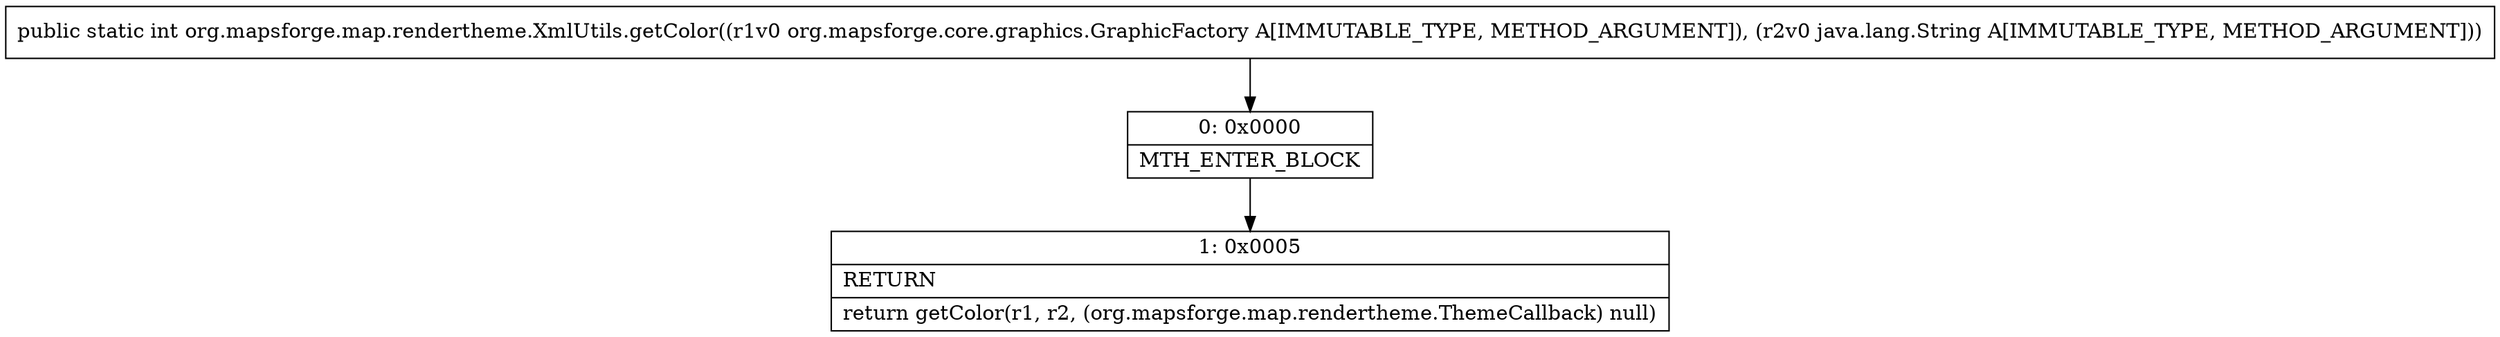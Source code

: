 digraph "CFG fororg.mapsforge.map.rendertheme.XmlUtils.getColor(Lorg\/mapsforge\/core\/graphics\/GraphicFactory;Ljava\/lang\/String;)I" {
Node_0 [shape=record,label="{0\:\ 0x0000|MTH_ENTER_BLOCK\l}"];
Node_1 [shape=record,label="{1\:\ 0x0005|RETURN\l|return getColor(r1, r2, (org.mapsforge.map.rendertheme.ThemeCallback) null)\l}"];
MethodNode[shape=record,label="{public static int org.mapsforge.map.rendertheme.XmlUtils.getColor((r1v0 org.mapsforge.core.graphics.GraphicFactory A[IMMUTABLE_TYPE, METHOD_ARGUMENT]), (r2v0 java.lang.String A[IMMUTABLE_TYPE, METHOD_ARGUMENT])) }"];
MethodNode -> Node_0;
Node_0 -> Node_1;
}

